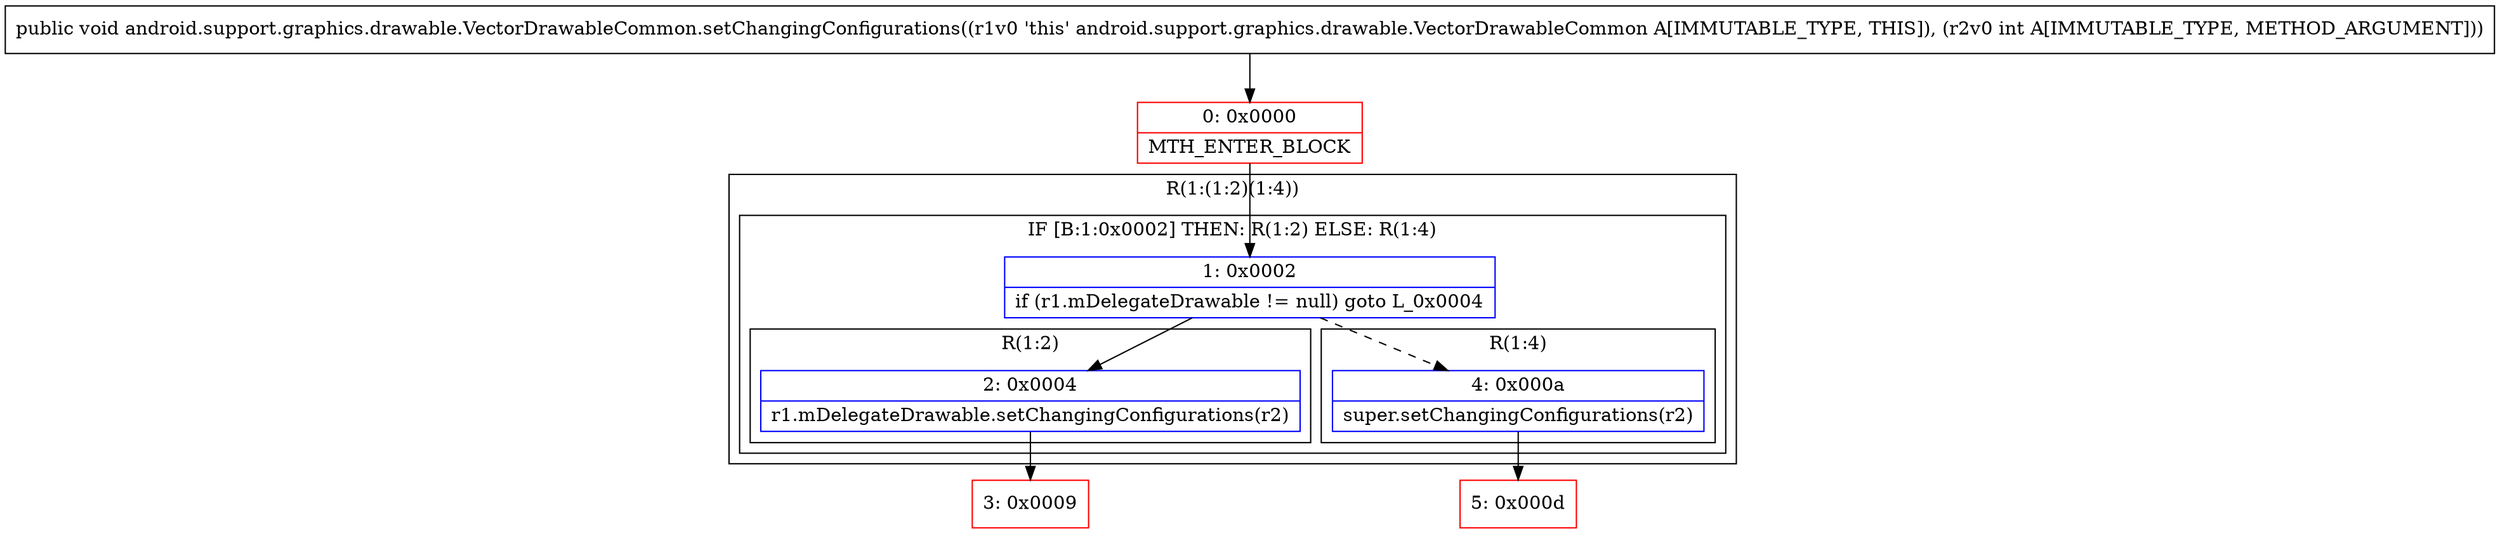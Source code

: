 digraph "CFG forandroid.support.graphics.drawable.VectorDrawableCommon.setChangingConfigurations(I)V" {
subgraph cluster_Region_848116130 {
label = "R(1:(1:2)(1:4))";
node [shape=record,color=blue];
subgraph cluster_IfRegion_142313564 {
label = "IF [B:1:0x0002] THEN: R(1:2) ELSE: R(1:4)";
node [shape=record,color=blue];
Node_1 [shape=record,label="{1\:\ 0x0002|if (r1.mDelegateDrawable != null) goto L_0x0004\l}"];
subgraph cluster_Region_1954572069 {
label = "R(1:2)";
node [shape=record,color=blue];
Node_2 [shape=record,label="{2\:\ 0x0004|r1.mDelegateDrawable.setChangingConfigurations(r2)\l}"];
}
subgraph cluster_Region_1917917959 {
label = "R(1:4)";
node [shape=record,color=blue];
Node_4 [shape=record,label="{4\:\ 0x000a|super.setChangingConfigurations(r2)\l}"];
}
}
}
Node_0 [shape=record,color=red,label="{0\:\ 0x0000|MTH_ENTER_BLOCK\l}"];
Node_3 [shape=record,color=red,label="{3\:\ 0x0009}"];
Node_5 [shape=record,color=red,label="{5\:\ 0x000d}"];
MethodNode[shape=record,label="{public void android.support.graphics.drawable.VectorDrawableCommon.setChangingConfigurations((r1v0 'this' android.support.graphics.drawable.VectorDrawableCommon A[IMMUTABLE_TYPE, THIS]), (r2v0 int A[IMMUTABLE_TYPE, METHOD_ARGUMENT])) }"];
MethodNode -> Node_0;
Node_1 -> Node_2;
Node_1 -> Node_4[style=dashed];
Node_2 -> Node_3;
Node_4 -> Node_5;
Node_0 -> Node_1;
}

